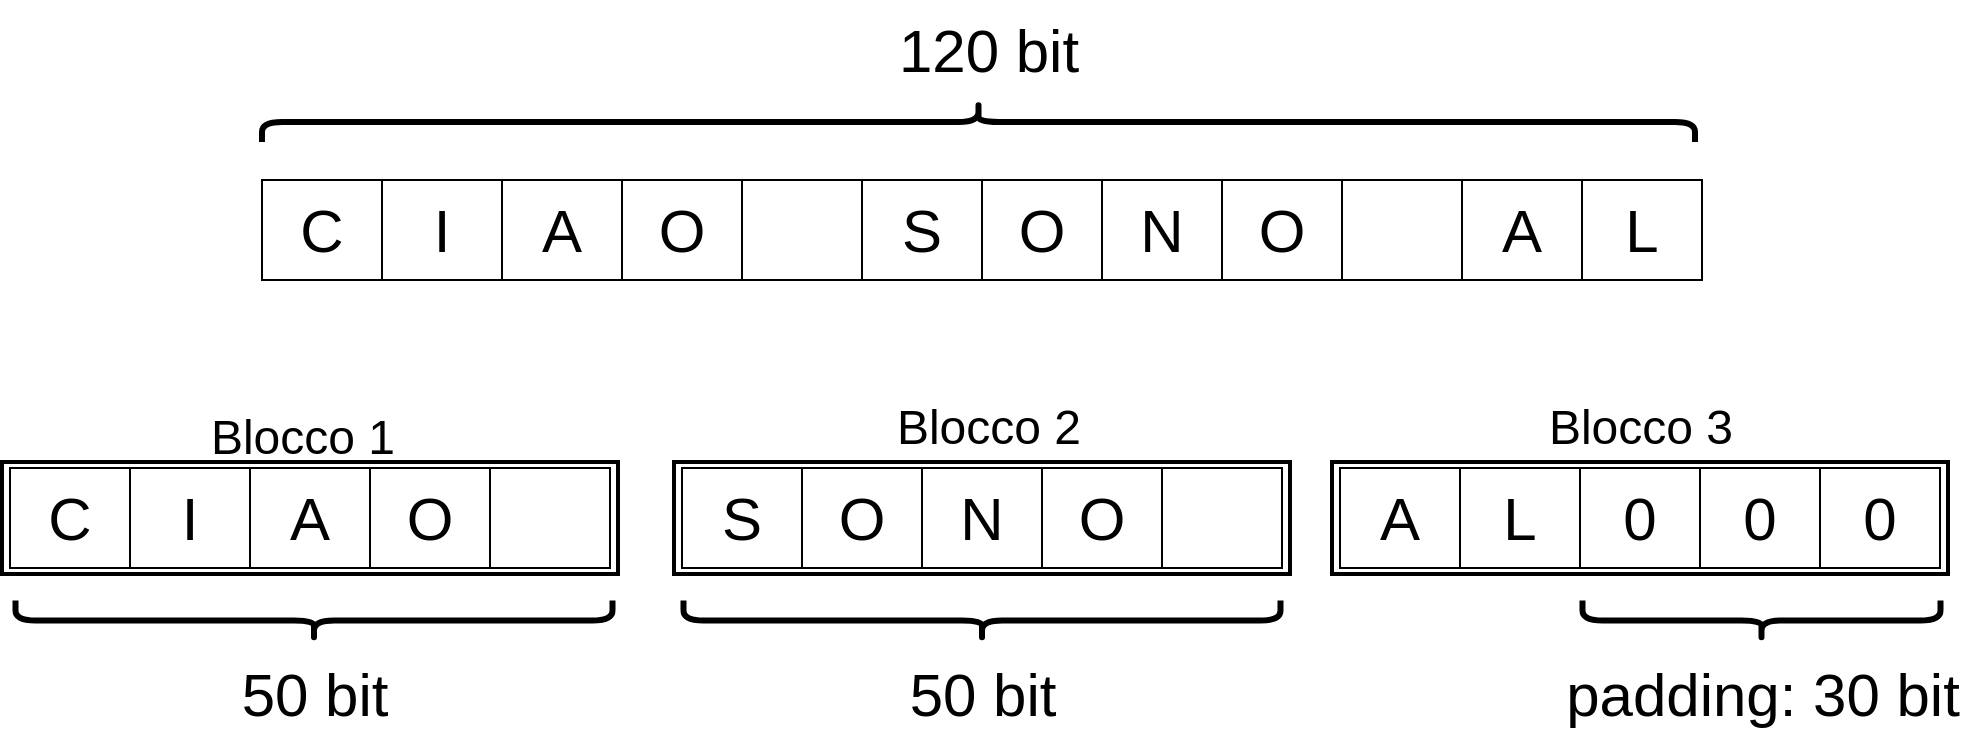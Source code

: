 <mxfile version="28.1.1">
  <diagram name="Page-1" id="URkm_zsIdy71xG1-zn2m">
    <mxGraphModel dx="1935" dy="640" grid="1" gridSize="10" guides="1" tooltips="1" connect="1" arrows="1" fold="1" page="1" pageScale="1" pageWidth="850" pageHeight="1100" math="0" shadow="0">
      <root>
        <mxCell id="0" />
        <mxCell id="1" parent="0" />
        <mxCell id="2dDAKNH7k0do-McZ3fLX-53" value="" style="rounded=0;whiteSpace=wrap;html=1;strokeColor=light-dark(#000000,#0000FF);strokeWidth=2;" vertex="1" parent="1">
          <mxGeometry x="585" y="471" width="308" height="56" as="geometry" />
        </mxCell>
        <mxCell id="2dDAKNH7k0do-McZ3fLX-52" value="" style="rounded=0;whiteSpace=wrap;html=1;strokeColor=light-dark(#000000,#009900);strokeWidth=2;" vertex="1" parent="1">
          <mxGeometry x="256" y="471" width="308" height="56" as="geometry" />
        </mxCell>
        <mxCell id="2dDAKNH7k0do-McZ3fLX-51" value="" style="rounded=0;whiteSpace=wrap;html=1;strokeColor=light-dark(#000000,#FF0000);strokeWidth=2;" vertex="1" parent="1">
          <mxGeometry x="-80" y="471" width="308" height="56" as="geometry" />
        </mxCell>
        <mxCell id="2dDAKNH7k0do-McZ3fLX-1" value="&lt;font style=&quot;font-size: 30px;&quot;&gt;C&lt;/font&gt;" style="rounded=0;whiteSpace=wrap;html=1;" vertex="1" parent="1">
          <mxGeometry x="50" y="330" width="60" height="50" as="geometry" />
        </mxCell>
        <mxCell id="2dDAKNH7k0do-McZ3fLX-2" value="&lt;font style=&quot;font-size: 30px;&quot;&gt;I&lt;/font&gt;" style="rounded=0;whiteSpace=wrap;html=1;" vertex="1" parent="1">
          <mxGeometry x="110" y="330" width="60" height="50" as="geometry" />
        </mxCell>
        <mxCell id="2dDAKNH7k0do-McZ3fLX-3" value="&lt;font style=&quot;font-size: 30px;&quot;&gt;A&lt;/font&gt;" style="rounded=0;whiteSpace=wrap;html=1;" vertex="1" parent="1">
          <mxGeometry x="170" y="330" width="60" height="50" as="geometry" />
        </mxCell>
        <mxCell id="2dDAKNH7k0do-McZ3fLX-4" value="&lt;font style=&quot;font-size: 30px;&quot;&gt;O&lt;/font&gt;" style="rounded=0;whiteSpace=wrap;html=1;" vertex="1" parent="1">
          <mxGeometry x="230" y="330" width="60" height="50" as="geometry" />
        </mxCell>
        <mxCell id="2dDAKNH7k0do-McZ3fLX-5" value="" style="rounded=0;whiteSpace=wrap;html=1;" vertex="1" parent="1">
          <mxGeometry x="290" y="330" width="60" height="50" as="geometry" />
        </mxCell>
        <mxCell id="2dDAKNH7k0do-McZ3fLX-6" value="&lt;font style=&quot;font-size: 30px;&quot;&gt;S&lt;/font&gt;" style="rounded=0;whiteSpace=wrap;html=1;" vertex="1" parent="1">
          <mxGeometry x="350" y="330" width="60" height="50" as="geometry" />
        </mxCell>
        <mxCell id="2dDAKNH7k0do-McZ3fLX-7" value="&lt;font style=&quot;font-size: 30px;&quot;&gt;O&lt;/font&gt;" style="rounded=0;whiteSpace=wrap;html=1;" vertex="1" parent="1">
          <mxGeometry x="410" y="330" width="60" height="50" as="geometry" />
        </mxCell>
        <mxCell id="2dDAKNH7k0do-McZ3fLX-8" value="&lt;font style=&quot;font-size: 30px;&quot;&gt;N&lt;/font&gt;" style="rounded=0;whiteSpace=wrap;html=1;" vertex="1" parent="1">
          <mxGeometry x="470" y="330" width="60" height="50" as="geometry" />
        </mxCell>
        <mxCell id="2dDAKNH7k0do-McZ3fLX-17" value="&lt;font style=&quot;font-size: 30px;&quot;&gt;O&lt;/font&gt;" style="rounded=0;whiteSpace=wrap;html=1;" vertex="1" parent="1">
          <mxGeometry x="530" y="330" width="60" height="50" as="geometry" />
        </mxCell>
        <mxCell id="2dDAKNH7k0do-McZ3fLX-18" value="" style="rounded=0;whiteSpace=wrap;html=1;" vertex="1" parent="1">
          <mxGeometry x="590" y="330" width="60" height="50" as="geometry" />
        </mxCell>
        <mxCell id="2dDAKNH7k0do-McZ3fLX-19" value="&lt;font style=&quot;font-size: 30px;&quot;&gt;A&lt;/font&gt;" style="rounded=0;whiteSpace=wrap;html=1;" vertex="1" parent="1">
          <mxGeometry x="650" y="330" width="60" height="50" as="geometry" />
        </mxCell>
        <mxCell id="2dDAKNH7k0do-McZ3fLX-20" value="&lt;font style=&quot;font-size: 30px;&quot;&gt;L&lt;/font&gt;" style="rounded=0;whiteSpace=wrap;html=1;" vertex="1" parent="1">
          <mxGeometry x="710" y="330" width="60" height="50" as="geometry" />
        </mxCell>
        <mxCell id="2dDAKNH7k0do-McZ3fLX-22" value="" style="shape=curlyBracket;whiteSpace=wrap;html=1;rounded=1;flipH=1;labelPosition=right;verticalLabelPosition=middle;align=left;verticalAlign=middle;rotation=-90;strokeWidth=3;" vertex="1" parent="1">
          <mxGeometry x="398.25" y="-57.25" width="20" height="716.5" as="geometry" />
        </mxCell>
        <mxCell id="2dDAKNH7k0do-McZ3fLX-23" value="&lt;font style=&quot;font-size: 30px;&quot;&gt;120 bit&lt;/font&gt;" style="text;html=1;align=center;verticalAlign=middle;resizable=0;points=[];autosize=1;strokeColor=none;fillColor=none;" vertex="1" parent="1">
          <mxGeometry x="358" y="240" width="110" height="50" as="geometry" />
        </mxCell>
        <mxCell id="2dDAKNH7k0do-McZ3fLX-24" value="&lt;font style=&quot;font-size: 30px;&quot;&gt;C&lt;/font&gt;" style="rounded=0;whiteSpace=wrap;html=1;gradientColor=none;strokeColor=default;" vertex="1" parent="1">
          <mxGeometry x="-76" y="474" width="60" height="50" as="geometry" />
        </mxCell>
        <mxCell id="2dDAKNH7k0do-McZ3fLX-25" value="&lt;font style=&quot;font-size: 30px;&quot;&gt;I&lt;/font&gt;" style="rounded=0;whiteSpace=wrap;html=1;" vertex="1" parent="1">
          <mxGeometry x="-16" y="474" width="60" height="50" as="geometry" />
        </mxCell>
        <mxCell id="2dDAKNH7k0do-McZ3fLX-26" value="&lt;font style=&quot;font-size: 30px;&quot;&gt;A&lt;/font&gt;" style="rounded=0;whiteSpace=wrap;html=1;" vertex="1" parent="1">
          <mxGeometry x="44" y="474" width="60" height="50" as="geometry" />
        </mxCell>
        <mxCell id="2dDAKNH7k0do-McZ3fLX-27" value="&lt;font style=&quot;font-size: 30px;&quot;&gt;O&lt;/font&gt;" style="rounded=0;whiteSpace=wrap;html=1;" vertex="1" parent="1">
          <mxGeometry x="104" y="474" width="60" height="50" as="geometry" />
        </mxCell>
        <mxCell id="2dDAKNH7k0do-McZ3fLX-28" value="" style="rounded=0;whiteSpace=wrap;html=1;" vertex="1" parent="1">
          <mxGeometry x="164" y="474" width="60" height="50" as="geometry" />
        </mxCell>
        <mxCell id="2dDAKNH7k0do-McZ3fLX-29" value="&lt;font style=&quot;font-size: 30px;&quot;&gt;S&lt;/font&gt;" style="rounded=0;whiteSpace=wrap;html=1;" vertex="1" parent="1">
          <mxGeometry x="260" y="474" width="60" height="50" as="geometry" />
        </mxCell>
        <mxCell id="2dDAKNH7k0do-McZ3fLX-30" value="&lt;font style=&quot;font-size: 30px;&quot;&gt;O&lt;/font&gt;" style="rounded=0;whiteSpace=wrap;html=1;" vertex="1" parent="1">
          <mxGeometry x="320" y="474" width="60" height="50" as="geometry" />
        </mxCell>
        <mxCell id="2dDAKNH7k0do-McZ3fLX-31" value="&lt;font style=&quot;font-size: 30px;&quot;&gt;N&lt;/font&gt;" style="rounded=0;whiteSpace=wrap;html=1;" vertex="1" parent="1">
          <mxGeometry x="380" y="474" width="60" height="50" as="geometry" />
        </mxCell>
        <mxCell id="2dDAKNH7k0do-McZ3fLX-32" value="&lt;font style=&quot;font-size: 30px;&quot;&gt;O&lt;/font&gt;" style="rounded=0;whiteSpace=wrap;html=1;" vertex="1" parent="1">
          <mxGeometry x="440" y="474" width="60" height="50" as="geometry" />
        </mxCell>
        <mxCell id="2dDAKNH7k0do-McZ3fLX-33" value="" style="rounded=0;whiteSpace=wrap;html=1;" vertex="1" parent="1">
          <mxGeometry x="500" y="474" width="60" height="50" as="geometry" />
        </mxCell>
        <mxCell id="2dDAKNH7k0do-McZ3fLX-34" value="&lt;font style=&quot;font-size: 30px;&quot;&gt;A&lt;/font&gt;" style="rounded=0;whiteSpace=wrap;html=1;" vertex="1" parent="1">
          <mxGeometry x="589" y="474" width="60" height="50" as="geometry" />
        </mxCell>
        <mxCell id="2dDAKNH7k0do-McZ3fLX-35" value="&lt;font style=&quot;font-size: 30px;&quot;&gt;L&lt;/font&gt;" style="rounded=0;whiteSpace=wrap;html=1;" vertex="1" parent="1">
          <mxGeometry x="649" y="474" width="60" height="50" as="geometry" />
        </mxCell>
        <mxCell id="2dDAKNH7k0do-McZ3fLX-36" value="&lt;font style=&quot;font-size: 30px;&quot;&gt;0&lt;/font&gt;" style="rounded=0;whiteSpace=wrap;html=1;" vertex="1" parent="1">
          <mxGeometry x="709" y="474" width="60" height="50" as="geometry" />
        </mxCell>
        <mxCell id="2dDAKNH7k0do-McZ3fLX-37" value="&lt;font style=&quot;font-size: 30px;&quot;&gt;0&lt;/font&gt;" style="rounded=0;whiteSpace=wrap;html=1;" vertex="1" parent="1">
          <mxGeometry x="769" y="474" width="60" height="50" as="geometry" />
        </mxCell>
        <mxCell id="2dDAKNH7k0do-McZ3fLX-38" value="&lt;font style=&quot;font-size: 30px;&quot;&gt;0&lt;/font&gt;" style="rounded=0;whiteSpace=wrap;html=1;" vertex="1" parent="1">
          <mxGeometry x="829" y="474" width="60" height="50" as="geometry" />
        </mxCell>
        <mxCell id="2dDAKNH7k0do-McZ3fLX-39" value="&lt;font style=&quot;font-size: 24px;&quot;&gt;Blocco 1&lt;/font&gt;" style="text;html=1;align=center;verticalAlign=middle;resizable=0;points=[];autosize=1;strokeColor=none;fillColor=none;" vertex="1" parent="1">
          <mxGeometry x="10" y="439" width="120" height="40" as="geometry" />
        </mxCell>
        <mxCell id="2dDAKNH7k0do-McZ3fLX-40" value="&lt;font style=&quot;font-size: 24px;&quot;&gt;Blocco 2&lt;/font&gt;" style="text;html=1;align=center;verticalAlign=middle;resizable=0;points=[];autosize=1;strokeColor=none;fillColor=none;" vertex="1" parent="1">
          <mxGeometry x="353" y="434" width="120" height="40" as="geometry" />
        </mxCell>
        <mxCell id="2dDAKNH7k0do-McZ3fLX-41" value="&lt;font style=&quot;font-size: 24px;&quot;&gt;Blocco 3&lt;/font&gt;" style="text;html=1;align=center;verticalAlign=middle;resizable=0;points=[];autosize=1;strokeColor=none;fillColor=none;" vertex="1" parent="1">
          <mxGeometry x="679" y="434" width="120" height="40" as="geometry" />
        </mxCell>
        <mxCell id="2dDAKNH7k0do-McZ3fLX-45" value="" style="shape=curlyBracket;whiteSpace=wrap;html=1;rounded=1;flipH=1;labelPosition=right;verticalLabelPosition=middle;align=left;verticalAlign=middle;rotation=90;strokeWidth=3;" vertex="1" parent="1">
          <mxGeometry x="66" y="401" width="20" height="298.5" as="geometry" />
        </mxCell>
        <mxCell id="2dDAKNH7k0do-McZ3fLX-46" value="&lt;font style=&quot;font-size: 30px;&quot;&gt;50 bit&lt;/font&gt;" style="text;html=1;align=center;verticalAlign=middle;resizable=0;points=[];autosize=1;strokeColor=none;fillColor=none;" vertex="1" parent="1">
          <mxGeometry x="26" y="562" width="100" height="50" as="geometry" />
        </mxCell>
        <mxCell id="2dDAKNH7k0do-McZ3fLX-47" value="" style="shape=curlyBracket;whiteSpace=wrap;html=1;rounded=1;flipH=1;labelPosition=right;verticalLabelPosition=middle;align=left;verticalAlign=middle;rotation=90;strokeWidth=3;" vertex="1" parent="1">
          <mxGeometry x="400" y="401" width="20" height="298.5" as="geometry" />
        </mxCell>
        <mxCell id="2dDAKNH7k0do-McZ3fLX-48" value="&lt;font style=&quot;font-size: 30px;&quot;&gt;50 bit&lt;/font&gt;" style="text;html=1;align=center;verticalAlign=middle;resizable=0;points=[];autosize=1;strokeColor=none;fillColor=none;" vertex="1" parent="1">
          <mxGeometry x="360" y="562" width="100" height="50" as="geometry" />
        </mxCell>
        <mxCell id="2dDAKNH7k0do-McZ3fLX-49" value="" style="shape=curlyBracket;whiteSpace=wrap;html=1;rounded=1;flipH=1;labelPosition=right;verticalLabelPosition=middle;align=left;verticalAlign=middle;rotation=90;strokeWidth=3;" vertex="1" parent="1">
          <mxGeometry x="789.75" y="460.75" width="20" height="179" as="geometry" />
        </mxCell>
        <mxCell id="2dDAKNH7k0do-McZ3fLX-50" value="&lt;font style=&quot;font-size: 30px;&quot;&gt;padding: 30 bit&lt;/font&gt;" style="text;html=1;align=center;verticalAlign=middle;resizable=0;points=[];autosize=1;strokeColor=none;fillColor=none;" vertex="1" parent="1">
          <mxGeometry x="689.75" y="562" width="220" height="50" as="geometry" />
        </mxCell>
      </root>
    </mxGraphModel>
  </diagram>
</mxfile>
